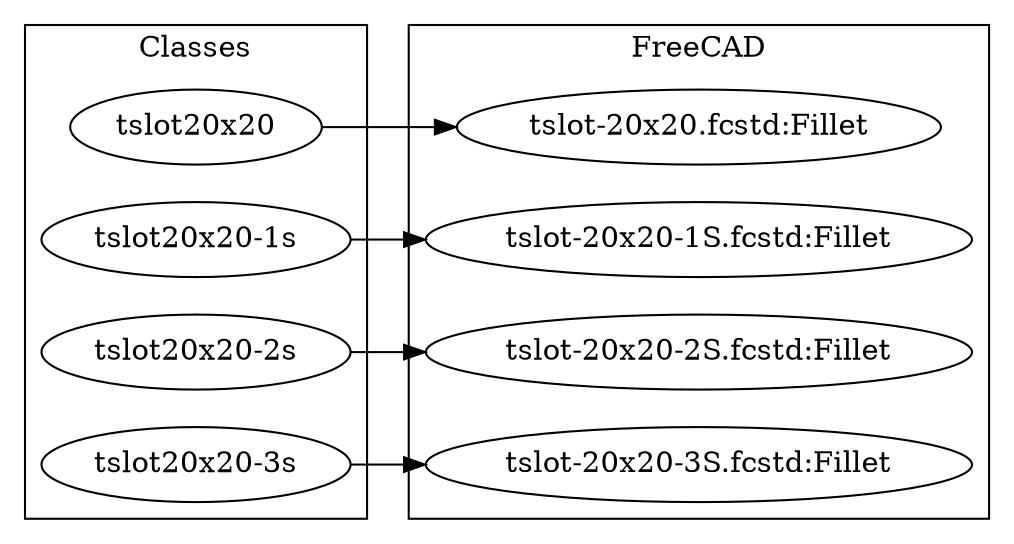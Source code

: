 digraph G {rankdir=LR;
subgraph cluster_cl {
label="Classes";
"tslot20x20";
"tslot20x20-1s";
"tslot20x20-2s";
"tslot20x20-3s";
}
subgraph cluster_std {
label="Standards";
}
subgraph cluster_fcd {
label="FreeCAD";
"tslot-20x20.fcstd:Fillet";
"tslot-20x20-1S.fcstd:Fillet";
"tslot-20x20-2S.fcstd:Fillet";
"tslot-20x20-3S.fcstd:Fillet";
}
subgraph cluster_ocd {
label="OpenSCAD";
}
"tslot20x20" -> "tslot-20x20.fcstd:Fillet";
"tslot20x20-1s" -> "tslot-20x20-1S.fcstd:Fillet";
"tslot20x20-2s" -> "tslot-20x20-2S.fcstd:Fillet";
"tslot20x20-3s" -> "tslot-20x20-3S.fcstd:Fillet";}
